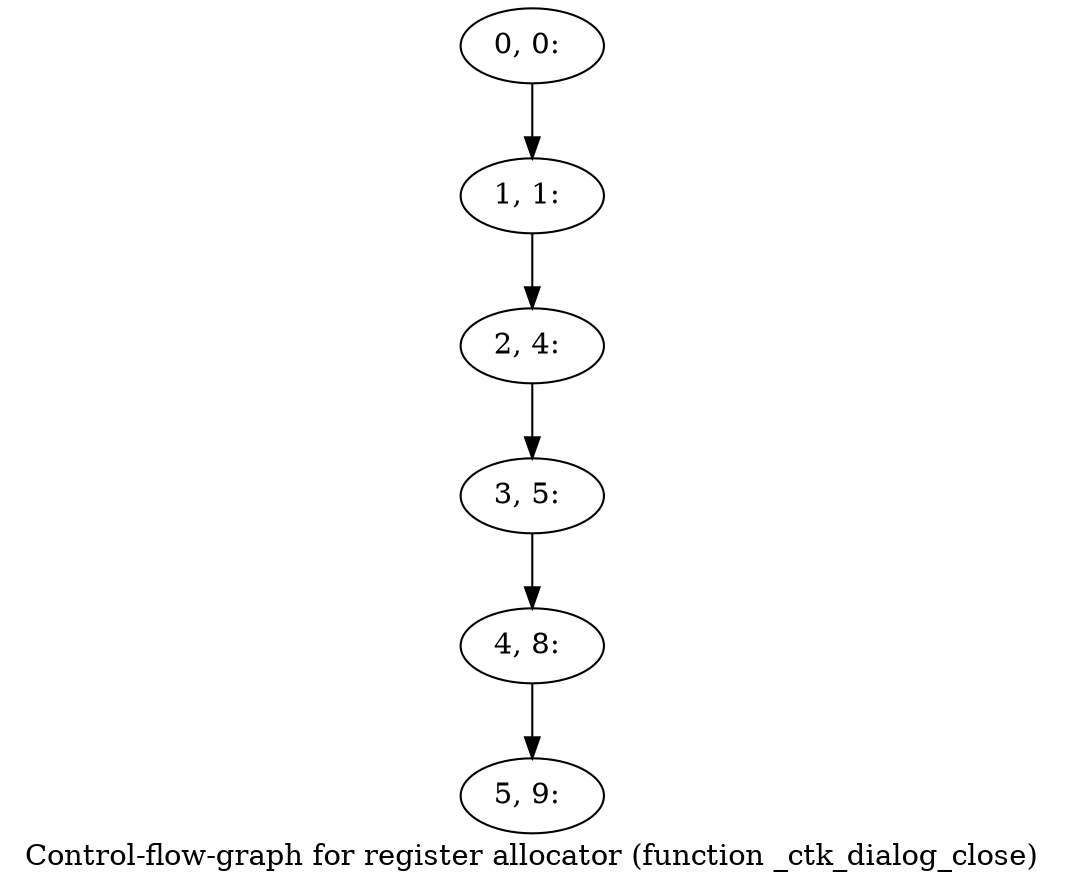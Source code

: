 digraph G {
graph [label="Control-flow-graph for register allocator (function _ctk_dialog_close)"]
0[label="0, 0: "];
1[label="1, 1: "];
2[label="2, 4: "];
3[label="3, 5: "];
4[label="4, 8: "];
5[label="5, 9: "];
0->1 ;
1->2 ;
2->3 ;
3->4 ;
4->5 ;
}
